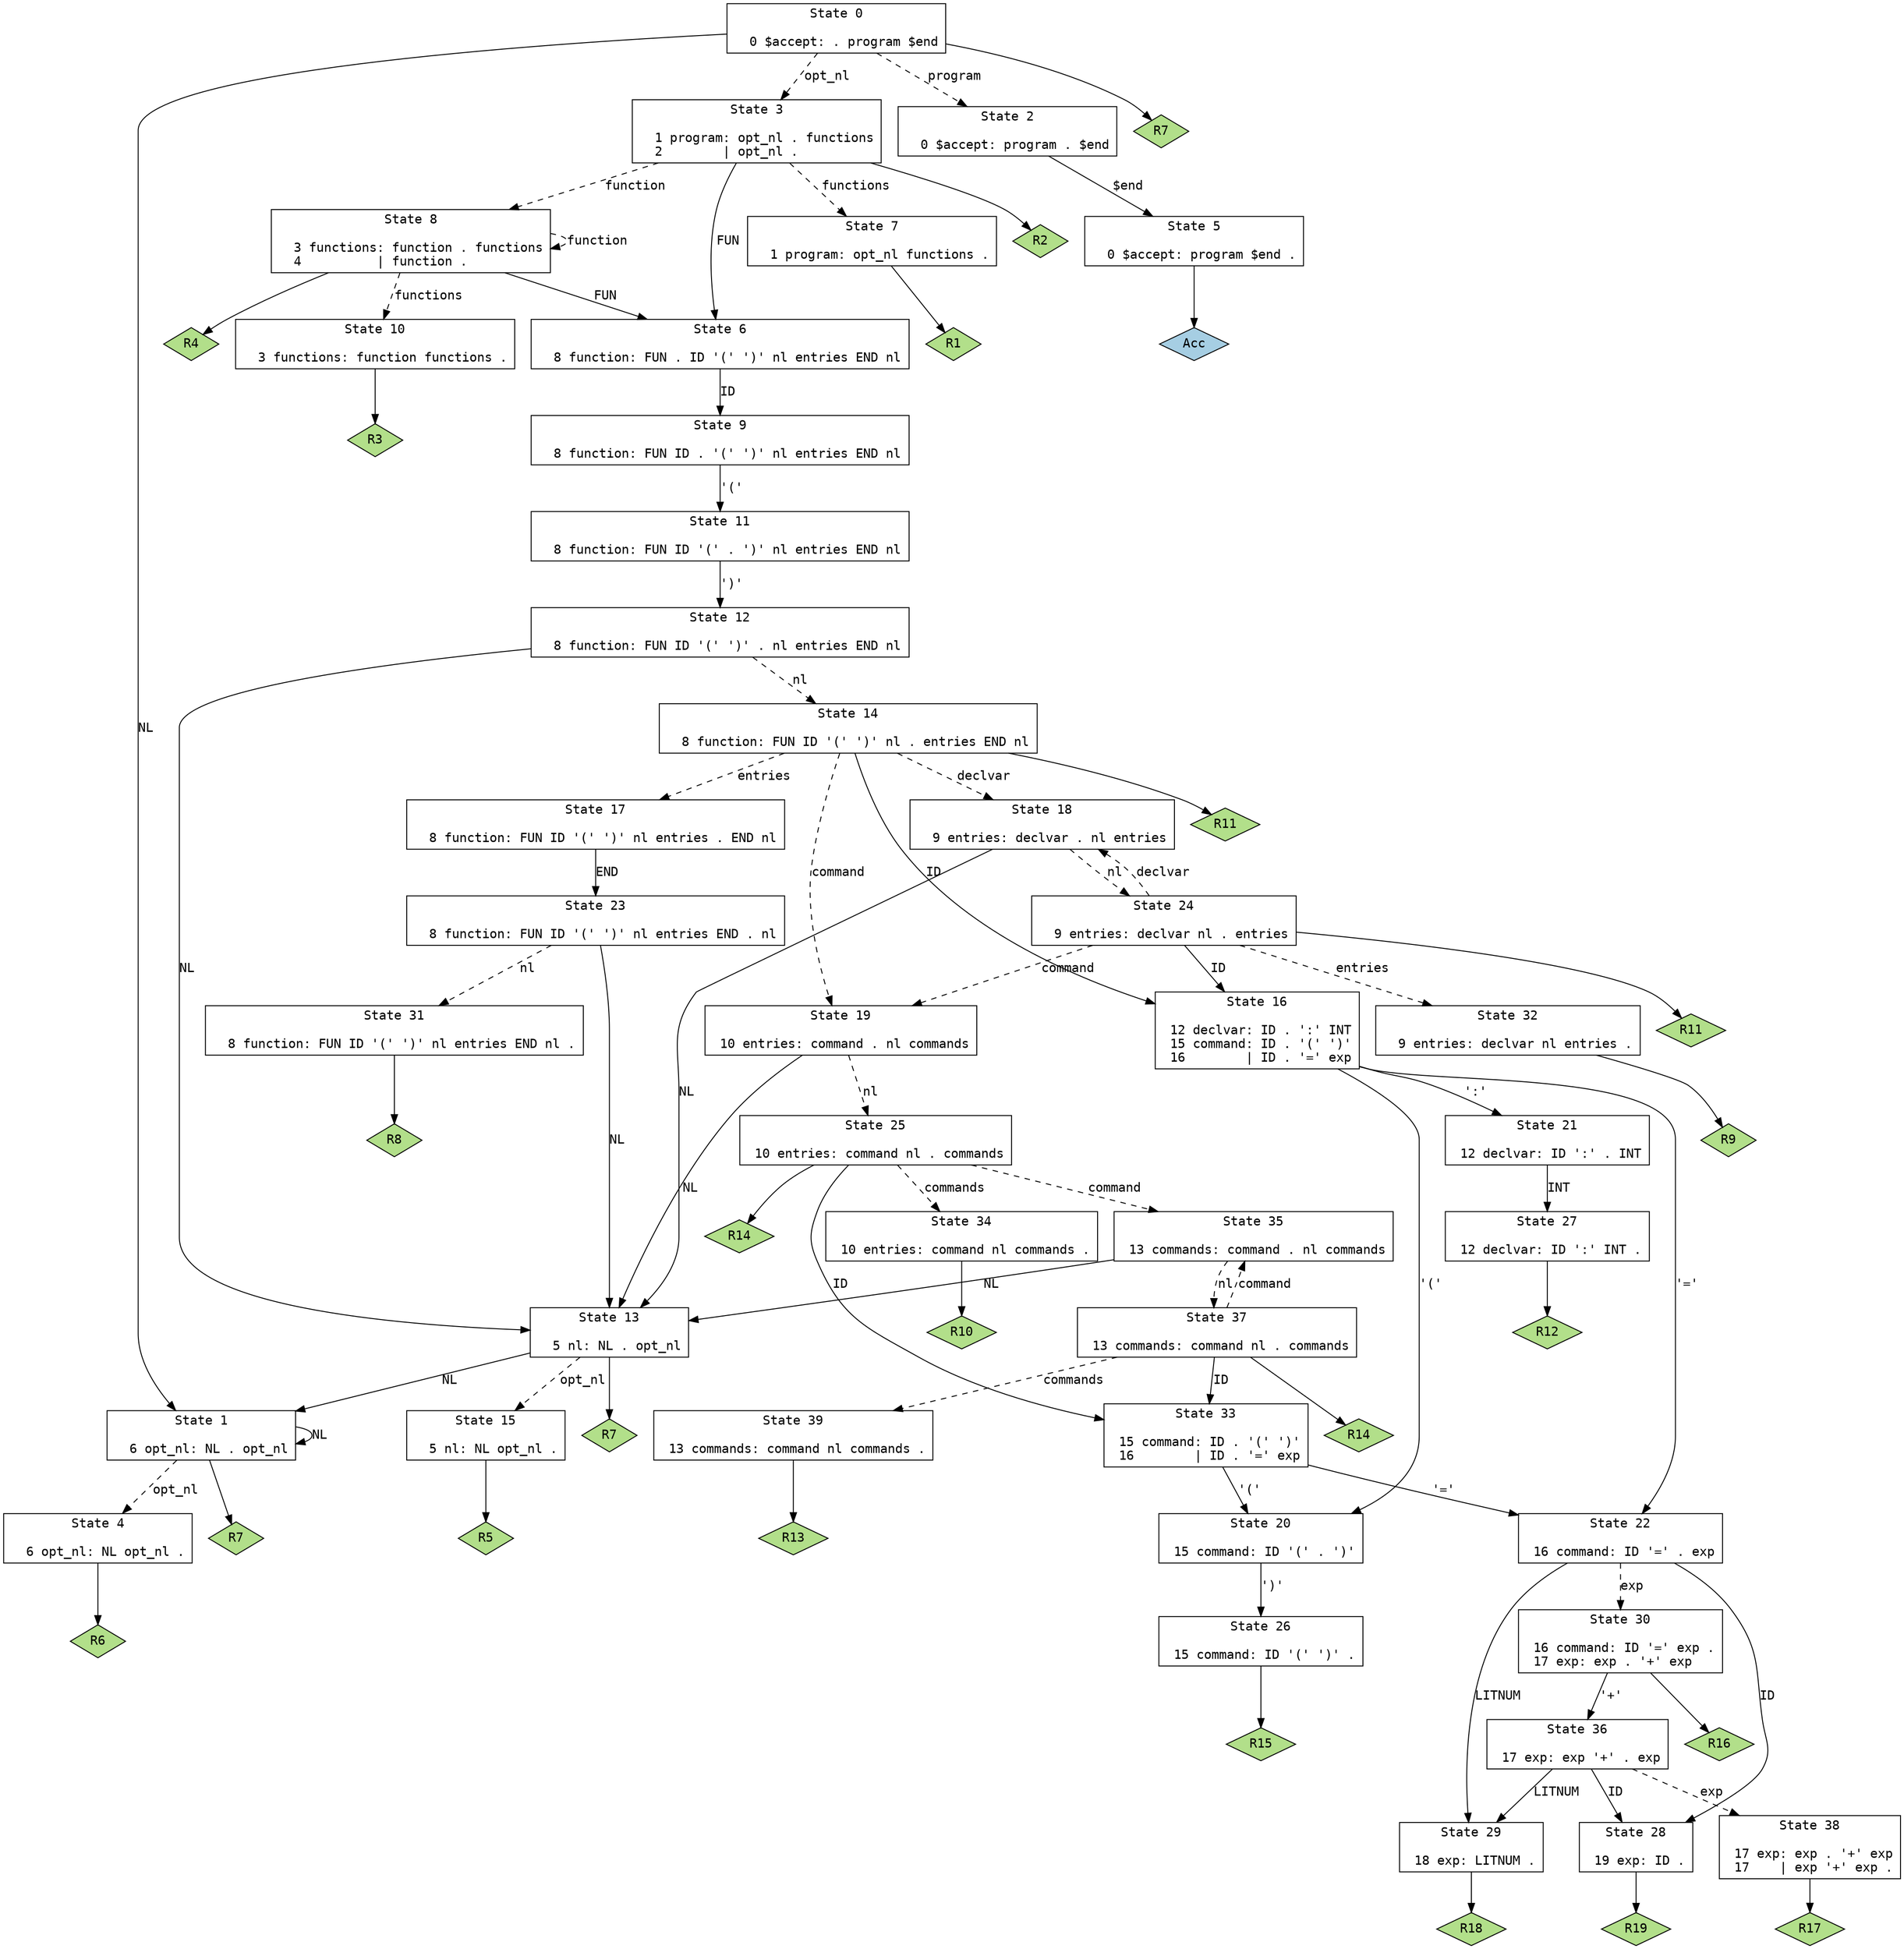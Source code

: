 // Generated by GNU Bison 3.0.2.
// Report bugs to <bug-bison@gnu.org>.
// Home page: <http://www.gnu.org/software/bison/>.

digraph "micro-0.y"
{
  node [fontname = courier, shape = box, colorscheme = paired6]
  edge [fontname = courier]

  0 [label="State 0\n\l  0 $accept: . program $end\l"]
  0 -> 1 [style=solid label="NL"]
  0 -> 2 [style=dashed label="program"]
  0 -> 3 [style=dashed label="opt_nl"]
  0 -> "0R7" [style=solid]
 "0R7" [label="R7", fillcolor=3, shape=diamond, style=filled]
  1 [label="State 1\n\l  6 opt_nl: NL . opt_nl\l"]
  1 -> 1 [style=solid label="NL"]
  1 -> 4 [style=dashed label="opt_nl"]
  1 -> "1R7" [style=solid]
 "1R7" [label="R7", fillcolor=3, shape=diamond, style=filled]
  2 [label="State 2\n\l  0 $accept: program . $end\l"]
  2 -> 5 [style=solid label="$end"]
  3 [label="State 3\n\l  1 program: opt_nl . functions\l  2        | opt_nl .\l"]
  3 -> 6 [style=solid label="FUN"]
  3 -> 7 [style=dashed label="functions"]
  3 -> 8 [style=dashed label="function"]
  3 -> "3R2" [style=solid]
 "3R2" [label="R2", fillcolor=3, shape=diamond, style=filled]
  4 [label="State 4\n\l  6 opt_nl: NL opt_nl .\l"]
  4 -> "4R6" [style=solid]
 "4R6" [label="R6", fillcolor=3, shape=diamond, style=filled]
  5 [label="State 5\n\l  0 $accept: program $end .\l"]
  5 -> "5R0" [style=solid]
 "5R0" [label="Acc", fillcolor=1, shape=diamond, style=filled]
  6 [label="State 6\n\l  8 function: FUN . ID '(' ')' nl entries END nl\l"]
  6 -> 9 [style=solid label="ID"]
  7 [label="State 7\n\l  1 program: opt_nl functions .\l"]
  7 -> "7R1" [style=solid]
 "7R1" [label="R1", fillcolor=3, shape=diamond, style=filled]
  8 [label="State 8\n\l  3 functions: function . functions\l  4          | function .\l"]
  8 -> 6 [style=solid label="FUN"]
  8 -> 10 [style=dashed label="functions"]
  8 -> 8 [style=dashed label="function"]
  8 -> "8R4" [style=solid]
 "8R4" [label="R4", fillcolor=3, shape=diamond, style=filled]
  9 [label="State 9\n\l  8 function: FUN ID . '(' ')' nl entries END nl\l"]
  9 -> 11 [style=solid label="'('"]
  10 [label="State 10\n\l  3 functions: function functions .\l"]
  10 -> "10R3" [style=solid]
 "10R3" [label="R3", fillcolor=3, shape=diamond, style=filled]
  11 [label="State 11\n\l  8 function: FUN ID '(' . ')' nl entries END nl\l"]
  11 -> 12 [style=solid label="')'"]
  12 [label="State 12\n\l  8 function: FUN ID '(' ')' . nl entries END nl\l"]
  12 -> 13 [style=solid label="NL"]
  12 -> 14 [style=dashed label="nl"]
  13 [label="State 13\n\l  5 nl: NL . opt_nl\l"]
  13 -> 1 [style=solid label="NL"]
  13 -> 15 [style=dashed label="opt_nl"]
  13 -> "13R7" [style=solid]
 "13R7" [label="R7", fillcolor=3, shape=diamond, style=filled]
  14 [label="State 14\n\l  8 function: FUN ID '(' ')' nl . entries END nl\l"]
  14 -> 16 [style=solid label="ID"]
  14 -> 17 [style=dashed label="entries"]
  14 -> 18 [style=dashed label="declvar"]
  14 -> 19 [style=dashed label="command"]
  14 -> "14R11" [style=solid]
 "14R11" [label="R11", fillcolor=3, shape=diamond, style=filled]
  15 [label="State 15\n\l  5 nl: NL opt_nl .\l"]
  15 -> "15R5" [style=solid]
 "15R5" [label="R5", fillcolor=3, shape=diamond, style=filled]
  16 [label="State 16\n\l 12 declvar: ID . ':' INT\l 15 command: ID . '(' ')'\l 16        | ID . '=' exp\l"]
  16 -> 20 [style=solid label="'('"]
  16 -> 21 [style=solid label="':'"]
  16 -> 22 [style=solid label="'='"]
  17 [label="State 17\n\l  8 function: FUN ID '(' ')' nl entries . END nl\l"]
  17 -> 23 [style=solid label="END"]
  18 [label="State 18\n\l  9 entries: declvar . nl entries\l"]
  18 -> 13 [style=solid label="NL"]
  18 -> 24 [style=dashed label="nl"]
  19 [label="State 19\n\l 10 entries: command . nl commands\l"]
  19 -> 13 [style=solid label="NL"]
  19 -> 25 [style=dashed label="nl"]
  20 [label="State 20\n\l 15 command: ID '(' . ')'\l"]
  20 -> 26 [style=solid label="')'"]
  21 [label="State 21\n\l 12 declvar: ID ':' . INT\l"]
  21 -> 27 [style=solid label="INT"]
  22 [label="State 22\n\l 16 command: ID '=' . exp\l"]
  22 -> 28 [style=solid label="ID"]
  22 -> 29 [style=solid label="LITNUM"]
  22 -> 30 [style=dashed label="exp"]
  23 [label="State 23\n\l  8 function: FUN ID '(' ')' nl entries END . nl\l"]
  23 -> 13 [style=solid label="NL"]
  23 -> 31 [style=dashed label="nl"]
  24 [label="State 24\n\l  9 entries: declvar nl . entries\l"]
  24 -> 16 [style=solid label="ID"]
  24 -> 32 [style=dashed label="entries"]
  24 -> 18 [style=dashed label="declvar"]
  24 -> 19 [style=dashed label="command"]
  24 -> "24R11" [style=solid]
 "24R11" [label="R11", fillcolor=3, shape=diamond, style=filled]
  25 [label="State 25\n\l 10 entries: command nl . commands\l"]
  25 -> 33 [style=solid label="ID"]
  25 -> 34 [style=dashed label="commands"]
  25 -> 35 [style=dashed label="command"]
  25 -> "25R14" [style=solid]
 "25R14" [label="R14", fillcolor=3, shape=diamond, style=filled]
  26 [label="State 26\n\l 15 command: ID '(' ')' .\l"]
  26 -> "26R15" [style=solid]
 "26R15" [label="R15", fillcolor=3, shape=diamond, style=filled]
  27 [label="State 27\n\l 12 declvar: ID ':' INT .\l"]
  27 -> "27R12" [style=solid]
 "27R12" [label="R12", fillcolor=3, shape=diamond, style=filled]
  28 [label="State 28\n\l 19 exp: ID .\l"]
  28 -> "28R19" [style=solid]
 "28R19" [label="R19", fillcolor=3, shape=diamond, style=filled]
  29 [label="State 29\n\l 18 exp: LITNUM .\l"]
  29 -> "29R18" [style=solid]
 "29R18" [label="R18", fillcolor=3, shape=diamond, style=filled]
  30 [label="State 30\n\l 16 command: ID '=' exp .\l 17 exp: exp . '+' exp\l"]
  30 -> 36 [style=solid label="'+'"]
  30 -> "30R16" [style=solid]
 "30R16" [label="R16", fillcolor=3, shape=diamond, style=filled]
  31 [label="State 31\n\l  8 function: FUN ID '(' ')' nl entries END nl .\l"]
  31 -> "31R8" [style=solid]
 "31R8" [label="R8", fillcolor=3, shape=diamond, style=filled]
  32 [label="State 32\n\l  9 entries: declvar nl entries .\l"]
  32 -> "32R9" [style=solid]
 "32R9" [label="R9", fillcolor=3, shape=diamond, style=filled]
  33 [label="State 33\n\l 15 command: ID . '(' ')'\l 16        | ID . '=' exp\l"]
  33 -> 20 [style=solid label="'('"]
  33 -> 22 [style=solid label="'='"]
  34 [label="State 34\n\l 10 entries: command nl commands .\l"]
  34 -> "34R10" [style=solid]
 "34R10" [label="R10", fillcolor=3, shape=diamond, style=filled]
  35 [label="State 35\n\l 13 commands: command . nl commands\l"]
  35 -> 13 [style=solid label="NL"]
  35 -> 37 [style=dashed label="nl"]
  36 [label="State 36\n\l 17 exp: exp '+' . exp\l"]
  36 -> 28 [style=solid label="ID"]
  36 -> 29 [style=solid label="LITNUM"]
  36 -> 38 [style=dashed label="exp"]
  37 [label="State 37\n\l 13 commands: command nl . commands\l"]
  37 -> 33 [style=solid label="ID"]
  37 -> 39 [style=dashed label="commands"]
  37 -> 35 [style=dashed label="command"]
  37 -> "37R14" [style=solid]
 "37R14" [label="R14", fillcolor=3, shape=diamond, style=filled]
  38 [label="State 38\n\l 17 exp: exp . '+' exp\l 17    | exp '+' exp .\l"]
  38 -> "38R17" [style=solid]
 "38R17" [label="R17", fillcolor=3, shape=diamond, style=filled]
  39 [label="State 39\n\l 13 commands: command nl commands .\l"]
  39 -> "39R13" [style=solid]
 "39R13" [label="R13", fillcolor=3, shape=diamond, style=filled]
}
